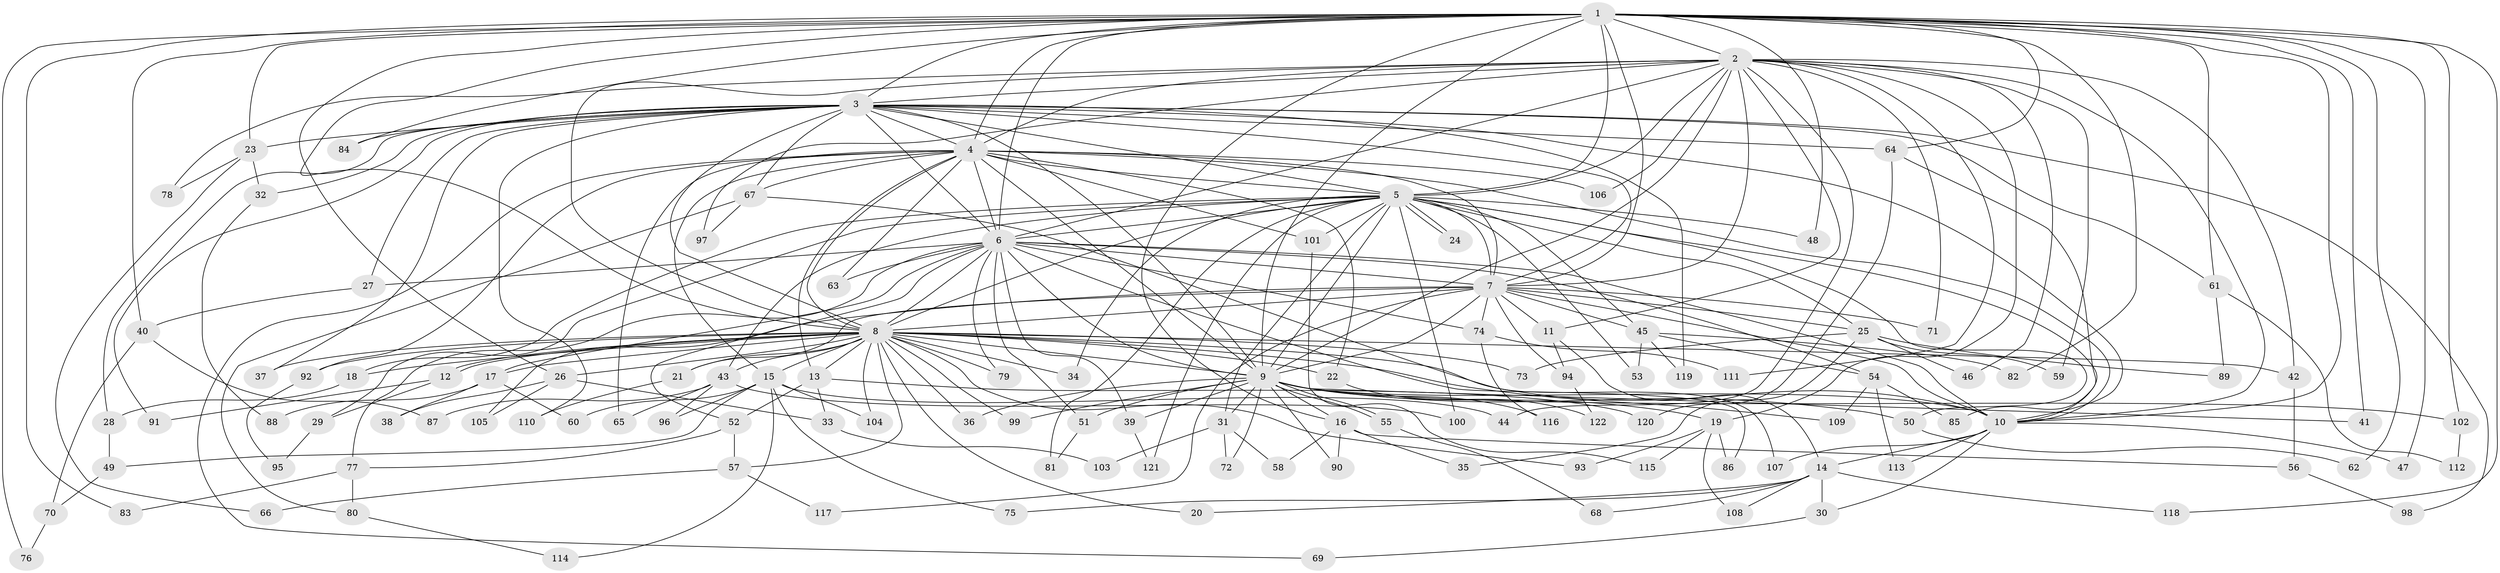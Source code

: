 // Generated by graph-tools (version 1.1) at 2025/11/02/27/25 16:11:00]
// undirected, 122 vertices, 269 edges
graph export_dot {
graph [start="1"]
  node [color=gray90,style=filled];
  1;
  2;
  3;
  4;
  5;
  6;
  7;
  8;
  9;
  10;
  11;
  12;
  13;
  14;
  15;
  16;
  17;
  18;
  19;
  20;
  21;
  22;
  23;
  24;
  25;
  26;
  27;
  28;
  29;
  30;
  31;
  32;
  33;
  34;
  35;
  36;
  37;
  38;
  39;
  40;
  41;
  42;
  43;
  44;
  45;
  46;
  47;
  48;
  49;
  50;
  51;
  52;
  53;
  54;
  55;
  56;
  57;
  58;
  59;
  60;
  61;
  62;
  63;
  64;
  65;
  66;
  67;
  68;
  69;
  70;
  71;
  72;
  73;
  74;
  75;
  76;
  77;
  78;
  79;
  80;
  81;
  82;
  83;
  84;
  85;
  86;
  87;
  88;
  89;
  90;
  91;
  92;
  93;
  94;
  95;
  96;
  97;
  98;
  99;
  100;
  101;
  102;
  103;
  104;
  105;
  106;
  107;
  108;
  109;
  110;
  111;
  112;
  113;
  114;
  115;
  116;
  117;
  118;
  119;
  120;
  121;
  122;
  1 -- 2;
  1 -- 3;
  1 -- 4;
  1 -- 5;
  1 -- 6;
  1 -- 7;
  1 -- 8;
  1 -- 9;
  1 -- 10;
  1 -- 16;
  1 -- 23;
  1 -- 26;
  1 -- 40;
  1 -- 41;
  1 -- 47;
  1 -- 48;
  1 -- 61;
  1 -- 62;
  1 -- 64;
  1 -- 76;
  1 -- 82;
  1 -- 83;
  1 -- 84;
  1 -- 102;
  1 -- 118;
  2 -- 3;
  2 -- 4;
  2 -- 5;
  2 -- 6;
  2 -- 7;
  2 -- 8;
  2 -- 9;
  2 -- 10;
  2 -- 11;
  2 -- 19;
  2 -- 42;
  2 -- 44;
  2 -- 46;
  2 -- 59;
  2 -- 71;
  2 -- 78;
  2 -- 97;
  2 -- 106;
  2 -- 111;
  3 -- 4;
  3 -- 5;
  3 -- 6;
  3 -- 7;
  3 -- 8;
  3 -- 9;
  3 -- 10;
  3 -- 23;
  3 -- 27;
  3 -- 28;
  3 -- 32;
  3 -- 37;
  3 -- 61;
  3 -- 64;
  3 -- 67;
  3 -- 84;
  3 -- 91;
  3 -- 98;
  3 -- 110;
  3 -- 119;
  4 -- 5;
  4 -- 6;
  4 -- 7;
  4 -- 8;
  4 -- 9;
  4 -- 10;
  4 -- 13;
  4 -- 15;
  4 -- 22;
  4 -- 63;
  4 -- 65;
  4 -- 67;
  4 -- 69;
  4 -- 92;
  4 -- 101;
  4 -- 106;
  5 -- 6;
  5 -- 7;
  5 -- 8;
  5 -- 9;
  5 -- 10;
  5 -- 18;
  5 -- 24;
  5 -- 24;
  5 -- 25;
  5 -- 29;
  5 -- 31;
  5 -- 34;
  5 -- 43;
  5 -- 45;
  5 -- 48;
  5 -- 50;
  5 -- 53;
  5 -- 81;
  5 -- 100;
  5 -- 101;
  5 -- 121;
  6 -- 7;
  6 -- 8;
  6 -- 9;
  6 -- 10;
  6 -- 17;
  6 -- 27;
  6 -- 39;
  6 -- 51;
  6 -- 52;
  6 -- 54;
  6 -- 63;
  6 -- 74;
  6 -- 77;
  6 -- 79;
  6 -- 86;
  7 -- 8;
  7 -- 9;
  7 -- 10;
  7 -- 11;
  7 -- 21;
  7 -- 25;
  7 -- 45;
  7 -- 71;
  7 -- 74;
  7 -- 94;
  7 -- 105;
  7 -- 117;
  8 -- 9;
  8 -- 10;
  8 -- 12;
  8 -- 12;
  8 -- 13;
  8 -- 15;
  8 -- 17;
  8 -- 18;
  8 -- 20;
  8 -- 21;
  8 -- 22;
  8 -- 26;
  8 -- 34;
  8 -- 36;
  8 -- 37;
  8 -- 42;
  8 -- 43;
  8 -- 57;
  8 -- 73;
  8 -- 79;
  8 -- 92;
  8 -- 93;
  8 -- 99;
  8 -- 104;
  8 -- 109;
  9 -- 10;
  9 -- 16;
  9 -- 19;
  9 -- 31;
  9 -- 36;
  9 -- 39;
  9 -- 41;
  9 -- 50;
  9 -- 51;
  9 -- 55;
  9 -- 55;
  9 -- 72;
  9 -- 90;
  9 -- 99;
  9 -- 102;
  9 -- 116;
  10 -- 14;
  10 -- 30;
  10 -- 47;
  10 -- 107;
  10 -- 113;
  11 -- 14;
  11 -- 94;
  12 -- 29;
  12 -- 91;
  13 -- 33;
  13 -- 52;
  13 -- 120;
  14 -- 20;
  14 -- 30;
  14 -- 68;
  14 -- 75;
  14 -- 108;
  14 -- 118;
  15 -- 44;
  15 -- 49;
  15 -- 60;
  15 -- 75;
  15 -- 96;
  15 -- 104;
  15 -- 114;
  16 -- 35;
  16 -- 56;
  16 -- 58;
  16 -- 90;
  17 -- 38;
  17 -- 60;
  17 -- 88;
  18 -- 28;
  19 -- 86;
  19 -- 93;
  19 -- 108;
  19 -- 115;
  21 -- 110;
  22 -- 122;
  23 -- 32;
  23 -- 66;
  23 -- 78;
  25 -- 35;
  25 -- 46;
  25 -- 59;
  25 -- 73;
  25 -- 89;
  26 -- 33;
  26 -- 38;
  26 -- 105;
  27 -- 40;
  28 -- 49;
  29 -- 95;
  30 -- 69;
  31 -- 58;
  31 -- 72;
  31 -- 103;
  32 -- 88;
  33 -- 103;
  39 -- 121;
  40 -- 70;
  40 -- 87;
  42 -- 56;
  43 -- 65;
  43 -- 87;
  43 -- 96;
  43 -- 100;
  45 -- 53;
  45 -- 54;
  45 -- 82;
  45 -- 119;
  49 -- 70;
  50 -- 62;
  51 -- 81;
  52 -- 57;
  52 -- 77;
  54 -- 85;
  54 -- 109;
  54 -- 113;
  55 -- 68;
  56 -- 98;
  57 -- 66;
  57 -- 117;
  61 -- 89;
  61 -- 112;
  64 -- 85;
  64 -- 120;
  67 -- 80;
  67 -- 97;
  67 -- 107;
  70 -- 76;
  74 -- 111;
  74 -- 116;
  77 -- 80;
  77 -- 83;
  80 -- 114;
  92 -- 95;
  94 -- 122;
  101 -- 115;
  102 -- 112;
}
